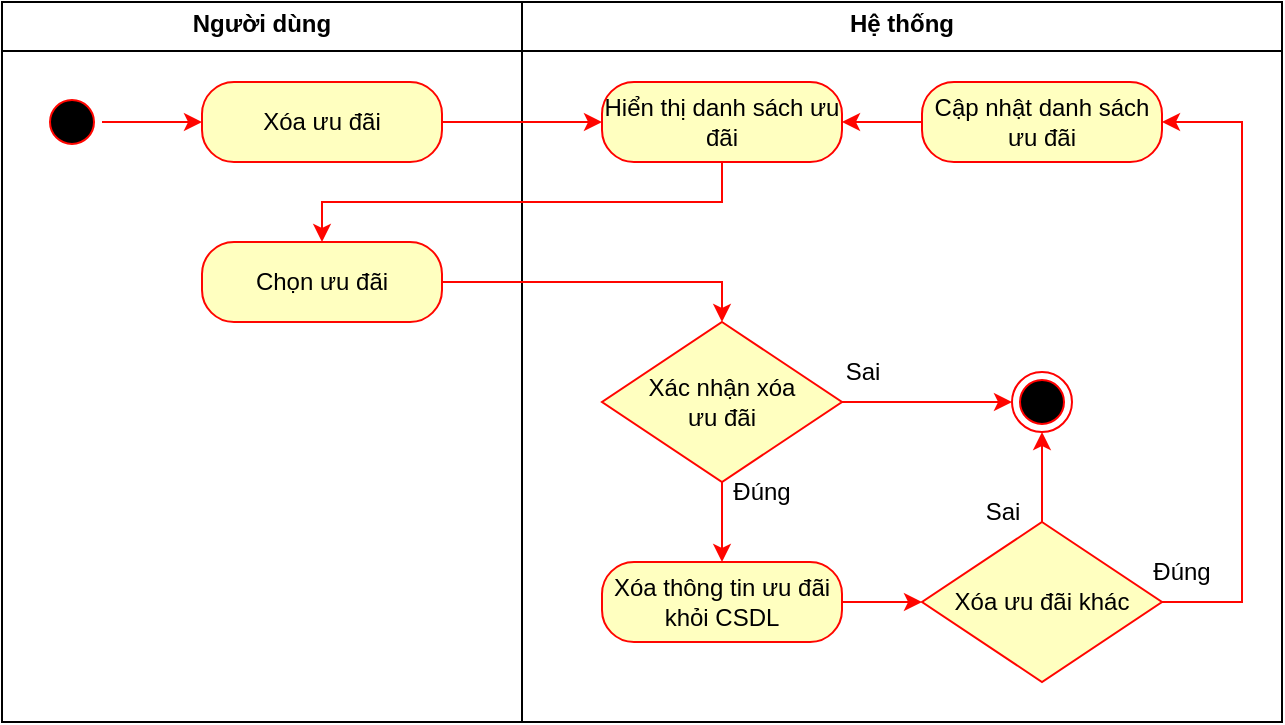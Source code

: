 <mxfile version="26.0.7">
  <diagram name="Page-1" id="WalL2Arvn-HZgFHvPmy0">
    <mxGraphModel dx="976" dy="418" grid="1" gridSize="10" guides="1" tooltips="1" connect="1" arrows="1" fold="1" page="1" pageScale="1" pageWidth="850" pageHeight="1100" math="0" shadow="0">
      <root>
        <mxCell id="0" />
        <mxCell id="1" parent="0" />
        <mxCell id="BziVKNUN6MkLn2WbLjoP-1" value="&lt;p style=&quot;margin:0px;margin-top:4px;text-align:center;&quot;&gt;&lt;b&gt;Hệ thống&lt;/b&gt;&lt;/p&gt;&lt;hr size=&quot;1&quot; style=&quot;border-style:solid;&quot;&gt;&lt;div style=&quot;height:2px;&quot;&gt;&lt;/div&gt;" style="verticalAlign=top;align=left;overflow=fill;html=1;whiteSpace=wrap;" vertex="1" parent="1">
          <mxGeometry x="260" width="380" height="360" as="geometry" />
        </mxCell>
        <mxCell id="BziVKNUN6MkLn2WbLjoP-2" value="&lt;p style=&quot;margin:0px;margin-top:4px;text-align:center;&quot;&gt;&lt;b&gt;Người dùng&lt;/b&gt;&lt;/p&gt;&lt;hr size=&quot;1&quot; style=&quot;border-style:solid;&quot;&gt;&lt;div style=&quot;height:2px;&quot;&gt;&lt;/div&gt;" style="verticalAlign=top;align=left;overflow=fill;html=1;whiteSpace=wrap;" vertex="1" parent="1">
          <mxGeometry width="260" height="360" as="geometry" />
        </mxCell>
        <mxCell id="BziVKNUN6MkLn2WbLjoP-3" value="" style="ellipse;html=1;shape=startState;fillColor=#000000;strokeColor=#FF0500;" vertex="1" parent="1">
          <mxGeometry x="20" y="45" width="30" height="30" as="geometry" />
        </mxCell>
        <mxCell id="BziVKNUN6MkLn2WbLjoP-4" value="" style="edgeStyle=orthogonalEdgeStyle;rounded=0;orthogonalLoop=1;jettySize=auto;html=1;strokeColor=#FF0500;" edge="1" parent="1" source="BziVKNUN6MkLn2WbLjoP-3" target="BziVKNUN6MkLn2WbLjoP-6">
          <mxGeometry relative="1" as="geometry" />
        </mxCell>
        <mxCell id="BziVKNUN6MkLn2WbLjoP-5" value="" style="edgeStyle=orthogonalEdgeStyle;rounded=0;orthogonalLoop=1;jettySize=auto;html=1;strokeColor=#FF0500;" edge="1" parent="1" source="BziVKNUN6MkLn2WbLjoP-6">
          <mxGeometry relative="1" as="geometry">
            <mxPoint x="300" y="60" as="targetPoint" />
          </mxGeometry>
        </mxCell>
        <mxCell id="BziVKNUN6MkLn2WbLjoP-6" value="Xóa ưu đãi" style="rounded=1;whiteSpace=wrap;html=1;arcSize=40;fontColor=#000000;fillColor=#ffffc0;strokeColor=#FF0500;" vertex="1" parent="1">
          <mxGeometry x="100" y="40" width="120" height="40" as="geometry" />
        </mxCell>
        <mxCell id="BziVKNUN6MkLn2WbLjoP-7" style="edgeStyle=orthogonalEdgeStyle;rounded=0;orthogonalLoop=1;jettySize=auto;html=1;entryX=0.5;entryY=0;entryDx=0;entryDy=0;strokeColor=#FF0500;" edge="1" parent="1" target="BziVKNUN6MkLn2WbLjoP-9">
          <mxGeometry relative="1" as="geometry">
            <Array as="points">
              <mxPoint x="360" y="100" />
              <mxPoint x="160" y="100" />
            </Array>
            <mxPoint x="360" y="80" as="sourcePoint" />
          </mxGeometry>
        </mxCell>
        <mxCell id="BziVKNUN6MkLn2WbLjoP-8" style="edgeStyle=orthogonalEdgeStyle;rounded=0;orthogonalLoop=1;jettySize=auto;html=1;entryX=0.5;entryY=0;entryDx=0;entryDy=0;strokeColor=#FF0500;" edge="1" parent="1" source="BziVKNUN6MkLn2WbLjoP-9" target="BziVKNUN6MkLn2WbLjoP-13">
          <mxGeometry relative="1" as="geometry" />
        </mxCell>
        <mxCell id="BziVKNUN6MkLn2WbLjoP-9" value="Chọn ưu đãi" style="rounded=1;whiteSpace=wrap;html=1;arcSize=40;fontColor=#000000;fillColor=#ffffc0;strokeColor=#FF0500;" vertex="1" parent="1">
          <mxGeometry x="100" y="120" width="120" height="40" as="geometry" />
        </mxCell>
        <mxCell id="BziVKNUN6MkLn2WbLjoP-10" value="Hiển thị danh sách ưu đãi" style="rounded=1;whiteSpace=wrap;html=1;arcSize=40;fontColor=#000000;fillColor=#ffffc0;strokeColor=#ff0000;" vertex="1" parent="1">
          <mxGeometry x="300" y="40" width="120" height="40" as="geometry" />
        </mxCell>
        <mxCell id="BziVKNUN6MkLn2WbLjoP-11" value="" style="edgeStyle=orthogonalEdgeStyle;rounded=0;orthogonalLoop=1;jettySize=auto;html=1;strokeColor=#FF0500;" edge="1" parent="1" source="BziVKNUN6MkLn2WbLjoP-13" target="BziVKNUN6MkLn2WbLjoP-15">
          <mxGeometry relative="1" as="geometry" />
        </mxCell>
        <mxCell id="BziVKNUN6MkLn2WbLjoP-12" value="" style="edgeStyle=orthogonalEdgeStyle;rounded=0;orthogonalLoop=1;jettySize=auto;html=1;strokeColor=#FF0500;" edge="1" parent="1" source="BziVKNUN6MkLn2WbLjoP-13" target="BziVKNUN6MkLn2WbLjoP-19">
          <mxGeometry relative="1" as="geometry" />
        </mxCell>
        <mxCell id="BziVKNUN6MkLn2WbLjoP-13" value="Xác nhận xóa&lt;br&gt;&lt;div&gt;ưu đãi&lt;/div&gt;" style="rhombus;whiteSpace=wrap;html=1;fontColor=#000000;fillColor=#ffffc0;strokeColor=#FF0500;" vertex="1" parent="1">
          <mxGeometry x="300" y="160" width="120" height="80" as="geometry" />
        </mxCell>
        <mxCell id="BziVKNUN6MkLn2WbLjoP-14" value="" style="edgeStyle=orthogonalEdgeStyle;rounded=0;orthogonalLoop=1;jettySize=auto;html=1;strokeColor=#FF0500;" edge="1" parent="1" source="BziVKNUN6MkLn2WbLjoP-15" target="BziVKNUN6MkLn2WbLjoP-18">
          <mxGeometry relative="1" as="geometry" />
        </mxCell>
        <mxCell id="BziVKNUN6MkLn2WbLjoP-15" value="Xóa thông tin ưu đãi khỏi CSDL" style="rounded=1;whiteSpace=wrap;html=1;arcSize=40;fontColor=#000000;fillColor=#ffffc0;strokeColor=#FF0500;" vertex="1" parent="1">
          <mxGeometry x="300" y="280" width="120" height="40" as="geometry" />
        </mxCell>
        <mxCell id="BziVKNUN6MkLn2WbLjoP-16" value="" style="edgeStyle=orthogonalEdgeStyle;rounded=0;orthogonalLoop=1;jettySize=auto;html=1;strokeColor=#FF0500;" edge="1" parent="1" source="BziVKNUN6MkLn2WbLjoP-18" target="BziVKNUN6MkLn2WbLjoP-19">
          <mxGeometry relative="1" as="geometry" />
        </mxCell>
        <mxCell id="BziVKNUN6MkLn2WbLjoP-17" style="edgeStyle=orthogonalEdgeStyle;rounded=0;orthogonalLoop=1;jettySize=auto;html=1;entryX=1;entryY=0.5;entryDx=0;entryDy=0;strokeColor=#FF0500;" edge="1" parent="1" source="BziVKNUN6MkLn2WbLjoP-18" target="BziVKNUN6MkLn2WbLjoP-25">
          <mxGeometry relative="1" as="geometry">
            <Array as="points">
              <mxPoint x="620" y="300" />
              <mxPoint x="620" y="60" />
            </Array>
          </mxGeometry>
        </mxCell>
        <mxCell id="BziVKNUN6MkLn2WbLjoP-18" value="Xóa ưu đãi khác" style="rhombus;whiteSpace=wrap;html=1;fontColor=#000000;fillColor=#ffffc0;strokeColor=#FF0500;" vertex="1" parent="1">
          <mxGeometry x="460" y="260" width="120" height="80" as="geometry" />
        </mxCell>
        <mxCell id="BziVKNUN6MkLn2WbLjoP-19" value="" style="ellipse;html=1;shape=endState;fillColor=#000000;strokeColor=#ff0000;" vertex="1" parent="1">
          <mxGeometry x="505" y="185" width="30" height="30" as="geometry" />
        </mxCell>
        <mxCell id="BziVKNUN6MkLn2WbLjoP-20" value="Đúng" style="text;html=1;align=center;verticalAlign=middle;whiteSpace=wrap;rounded=0;fontFamily=Helvetica;fontSize=12;fontColor=#000000;" vertex="1" parent="1">
          <mxGeometry x="350" y="230" width="60" height="30" as="geometry" />
        </mxCell>
        <mxCell id="BziVKNUN6MkLn2WbLjoP-21" value="Đúng" style="text;html=1;align=center;verticalAlign=middle;whiteSpace=wrap;rounded=0;fontFamily=Helvetica;fontSize=12;fontColor=#000000;" vertex="1" parent="1">
          <mxGeometry x="560" y="270" width="60" height="30" as="geometry" />
        </mxCell>
        <mxCell id="BziVKNUN6MkLn2WbLjoP-22" value="Sai" style="text;html=1;align=center;verticalAlign=middle;resizable=0;points=[];autosize=1;strokeColor=none;fillColor=none;" vertex="1" parent="1">
          <mxGeometry x="410" y="170" width="40" height="30" as="geometry" />
        </mxCell>
        <mxCell id="BziVKNUN6MkLn2WbLjoP-23" value="Sai" style="text;html=1;align=center;verticalAlign=middle;resizable=0;points=[];autosize=1;strokeColor=none;fillColor=none;" vertex="1" parent="1">
          <mxGeometry x="480" y="240" width="40" height="30" as="geometry" />
        </mxCell>
        <mxCell id="BziVKNUN6MkLn2WbLjoP-24" value="" style="edgeStyle=orthogonalEdgeStyle;rounded=0;orthogonalLoop=1;jettySize=auto;html=1;strokeColor=#FF0500;" edge="1" parent="1" source="BziVKNUN6MkLn2WbLjoP-25" target="BziVKNUN6MkLn2WbLjoP-10">
          <mxGeometry relative="1" as="geometry" />
        </mxCell>
        <mxCell id="BziVKNUN6MkLn2WbLjoP-25" value="Cập nhật danh sách&lt;br&gt;ưu đãi" style="rounded=1;whiteSpace=wrap;html=1;arcSize=40;fontColor=#000000;fillColor=#ffffc0;strokeColor=#ff0000;" vertex="1" parent="1">
          <mxGeometry x="460" y="40" width="120" height="40" as="geometry" />
        </mxCell>
      </root>
    </mxGraphModel>
  </diagram>
</mxfile>
